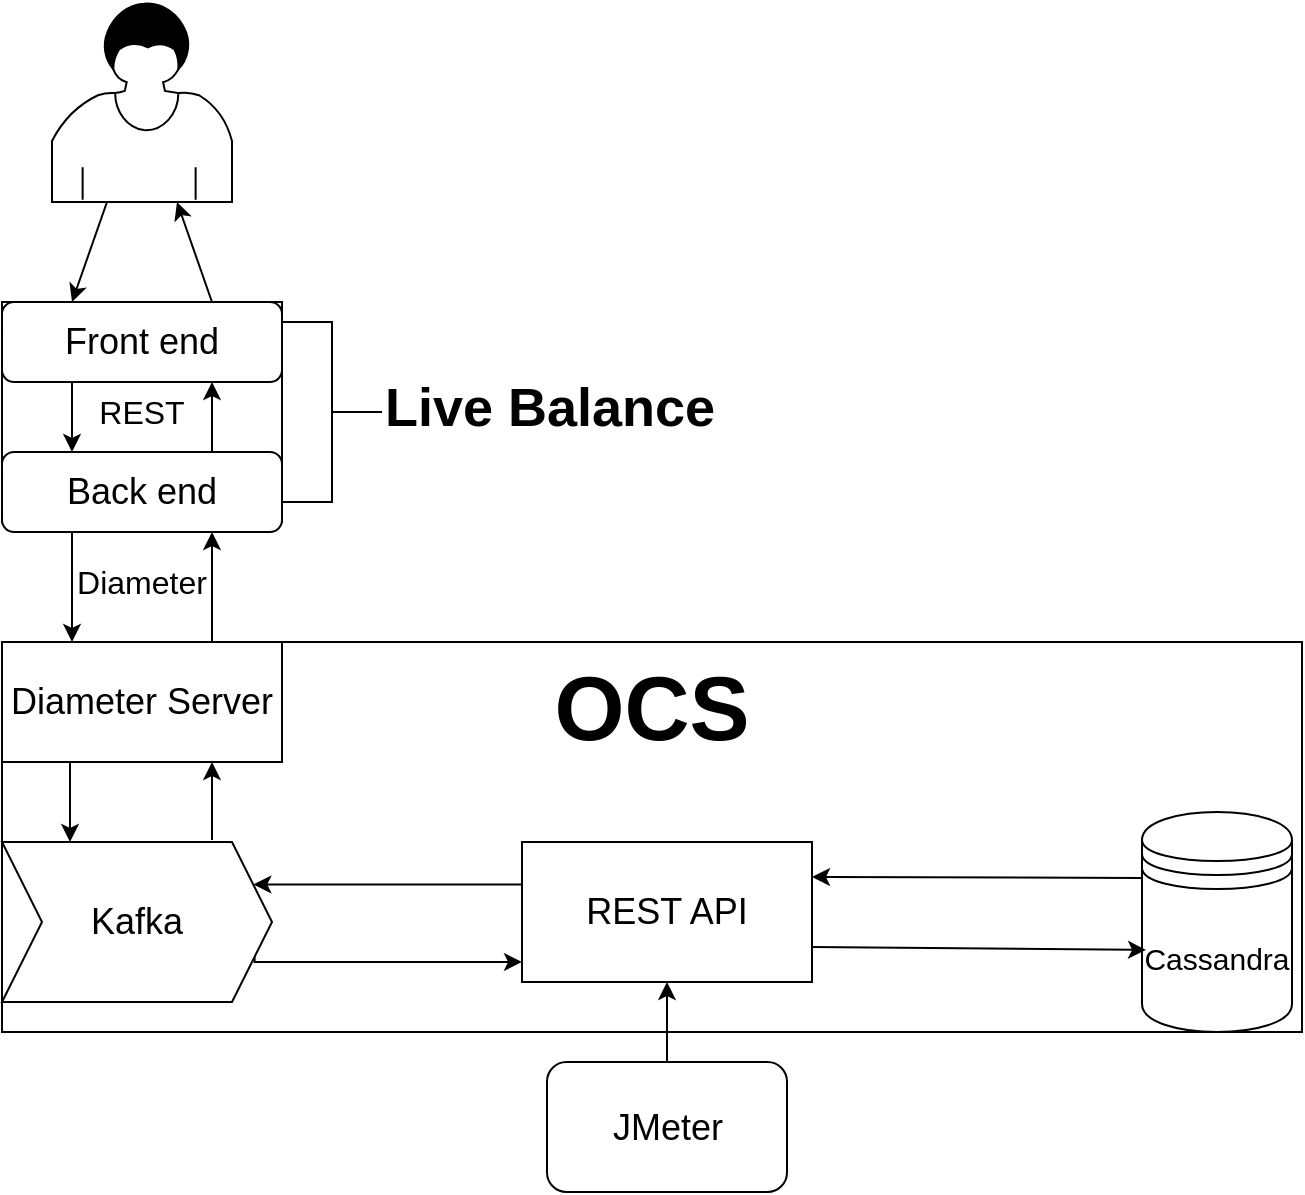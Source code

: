 <mxfile version="10.6.7" type="github"><diagram id="u7iJMjVPcGJ4BrCJ6dj1" name="Page-1"><mxGraphModel dx="840" dy="452" grid="1" gridSize="10" guides="1" tooltips="1" connect="1" arrows="0" fold="1" page="1" pageScale="1" pageWidth="1169" pageHeight="827" math="0" shadow="0"><root><mxCell id="0"/><mxCell id="1" parent="0"/><mxCell id="PprCEjbmCD4lnT4zLNIr-19" value="" style="rounded=0;whiteSpace=wrap;html=1;" parent="1" vertex="1"><mxGeometry x="170" y="210" width="140" height="110" as="geometry"/></mxCell><mxCell id="Fj84QwURegroVKY_96ke-25" value="&lt;div style=&quot;text-align: center&quot;&gt;&lt;b&gt;&lt;font style=&quot;font-size: 45px&quot;&gt;OCS&lt;/font&gt;&lt;/b&gt;&lt;/div&gt;" style="rounded=0;whiteSpace=wrap;html=1;align=center;horizontal=1;verticalAlign=top;labelPosition=center;verticalLabelPosition=middle;" parent="1" vertex="1"><mxGeometry x="170" y="380" width="650" height="195" as="geometry"/></mxCell><mxCell id="Fj84QwURegroVKY_96ke-4" value="" style="shape=mxgraph.bpmn.user_task;html=1;outlineConnect=0;" parent="1" vertex="1"><mxGeometry x="195" y="60" width="90" height="100" as="geometry"/></mxCell><mxCell id="_dnpAlR12HIHX171QPaP-1" style="edgeStyle=orthogonalEdgeStyle;rounded=0;orthogonalLoop=1;jettySize=auto;html=1;exitX=0.25;exitY=1;exitDx=0;exitDy=0;entryX=0.25;entryY=0;entryDx=0;entryDy=0;" parent="1" source="Fj84QwURegroVKY_96ke-5" target="Fj84QwURegroVKY_96ke-8" edge="1"><mxGeometry relative="1" as="geometry"/></mxCell><mxCell id="Fj84QwURegroVKY_96ke-5" value="&lt;font style=&quot;font-size: 18px&quot;&gt;Front end&lt;/font&gt;&lt;br&gt;" style="shape=ext;rounded=1;html=1;whiteSpace=wrap;" parent="1" vertex="1"><mxGeometry x="170" y="210" width="140" height="40" as="geometry"/></mxCell><mxCell id="_dnpAlR12HIHX171QPaP-2" style="edgeStyle=orthogonalEdgeStyle;rounded=0;orthogonalLoop=1;jettySize=auto;html=1;exitX=0.75;exitY=0;exitDx=0;exitDy=0;entryX=0.75;entryY=1;entryDx=0;entryDy=0;" parent="1" source="Fj84QwURegroVKY_96ke-8" target="Fj84QwURegroVKY_96ke-5" edge="1"><mxGeometry relative="1" as="geometry"/></mxCell><mxCell id="PprCEjbmCD4lnT4zLNIr-10" style="edgeStyle=none;rounded=0;orthogonalLoop=1;jettySize=auto;html=1;exitX=0.25;exitY=1;exitDx=0;exitDy=0;entryX=0.25;entryY=0;entryDx=0;entryDy=0;" parent="1" source="Fj84QwURegroVKY_96ke-8" target="Fj84QwURegroVKY_96ke-45" edge="1"><mxGeometry relative="1" as="geometry"/></mxCell><mxCell id="Fj84QwURegroVKY_96ke-8" value="&lt;font style=&quot;font-size: 18px&quot;&gt;Back end&lt;/font&gt;" style="shape=ext;rounded=1;html=1;whiteSpace=wrap;" parent="1" vertex="1"><mxGeometry x="170" y="285" width="140" height="40" as="geometry"/></mxCell><mxCell id="Fj84QwURegroVKY_96ke-22" value="&lt;font style=&quot;font-size: 16px&quot;&gt;Diameter&lt;/font&gt;" style="text;html=1;strokeColor=none;fillColor=none;align=center;verticalAlign=middle;whiteSpace=wrap;rounded=0;" parent="1" vertex="1"><mxGeometry x="180" y="330" width="120" height="40" as="geometry"/></mxCell><mxCell id="u0Ku-R3OlCPonMgqkSdA-3" style="edgeStyle=orthogonalEdgeStyle;rounded=0;jumpSize=0;orthogonalLoop=1;jettySize=auto;html=1;exitX=0.5;exitY=0;exitDx=0;exitDy=0;endArrow=classic;endFill=1;strokeColor=#000000;" edge="1" parent="1" source="Fj84QwURegroVKY_96ke-28" target="Fj84QwURegroVKY_96ke-56"><mxGeometry relative="1" as="geometry"/></mxCell><mxCell id="Fj84QwURegroVKY_96ke-28" value="&lt;font style=&quot;font-size: 18px&quot;&gt;JMeter&lt;/font&gt;" style="shape=ext;rounded=1;html=1;whiteSpace=wrap;" parent="1" vertex="1"><mxGeometry x="442.5" y="590" width="120" height="65" as="geometry"/></mxCell><mxCell id="PprCEjbmCD4lnT4zLNIr-15" style="rounded=0;orthogonalLoop=1;jettySize=auto;html=1;exitX=0;exitY=0.3;exitDx=0;exitDy=0;entryX=1;entryY=0.25;entryDx=0;entryDy=0;" parent="1" source="Fj84QwURegroVKY_96ke-31" target="Fj84QwURegroVKY_96ke-56" edge="1"><mxGeometry relative="1" as="geometry"><mxPoint x="610" y="350" as="targetPoint"/></mxGeometry></mxCell><mxCell id="Fj84QwURegroVKY_96ke-31" value="&lt;font style=&quot;font-size: 15px&quot;&gt;Cassandra&lt;/font&gt;" style="shape=datastore;whiteSpace=wrap;html=1;" parent="1" vertex="1"><mxGeometry x="740" y="465" width="75" height="110" as="geometry"/></mxCell><mxCell id="Fj84QwURegroVKY_96ke-40" value="&lt;font style=&quot;font-size: 16px&quot;&gt;REST&lt;/font&gt;" style="text;html=1;strokeColor=none;fillColor=none;align=center;verticalAlign=middle;whiteSpace=wrap;rounded=0;" parent="1" vertex="1"><mxGeometry x="210" y="250" width="60" height="30" as="geometry"/></mxCell><mxCell id="Fj84QwURegroVKY_96ke-42" value="" style="endArrow=classic;html=1;entryX=0.25;entryY=0;entryDx=0;entryDy=0;" parent="1" source="Fj84QwURegroVKY_96ke-4" target="Fj84QwURegroVKY_96ke-5" edge="1"><mxGeometry width="50" height="50" relative="1" as="geometry"><mxPoint x="90" y="260" as="sourcePoint"/><mxPoint x="197.286" y="200.429" as="targetPoint"/></mxGeometry></mxCell><mxCell id="Fj84QwURegroVKY_96ke-43" value="" style="endArrow=classic;html=1;exitX=0.75;exitY=0;exitDx=0;exitDy=0;" parent="1" source="Fj84QwURegroVKY_96ke-5" target="Fj84QwURegroVKY_96ke-4" edge="1"><mxGeometry width="50" height="50" relative="1" as="geometry"><mxPoint x="263" y="200.429" as="sourcePoint"/><mxPoint x="160" y="150" as="targetPoint"/></mxGeometry></mxCell><mxCell id="PprCEjbmCD4lnT4zLNIr-9" style="edgeStyle=none;rounded=0;orthogonalLoop=1;jettySize=auto;html=1;exitX=0.75;exitY=0;exitDx=0;exitDy=0;entryX=0.75;entryY=1;entryDx=0;entryDy=0;" parent="1" source="Fj84QwURegroVKY_96ke-45" target="Fj84QwURegroVKY_96ke-8" edge="1"><mxGeometry relative="1" as="geometry"/></mxCell><mxCell id="PprCEjbmCD4lnT4zLNIr-17" style="rounded=0;orthogonalLoop=1;jettySize=auto;html=1;entryX=0.25;entryY=0;entryDx=0;entryDy=0;" parent="1" target="7XBdcav2Pfju38QC3JR--2" edge="1"><mxGeometry relative="1" as="geometry"><mxPoint x="204" y="440" as="sourcePoint"/><mxPoint x="205" y="490" as="targetPoint"/><Array as="points"><mxPoint x="204" y="480"/></Array></mxGeometry></mxCell><mxCell id="Fj84QwURegroVKY_96ke-45" value="&lt;font style=&quot;font-size: 18px&quot;&gt;Diameter Server&lt;/font&gt;" style="rounded=0;whiteSpace=wrap;html=1;" parent="1" vertex="1"><mxGeometry x="170" y="380" width="140" height="60" as="geometry"/></mxCell><mxCell id="PprCEjbmCD4lnT4zLNIr-14" style="edgeStyle=orthogonalEdgeStyle;rounded=0;orthogonalLoop=1;jettySize=auto;html=1;exitX=0;exitY=0.25;exitDx=0;exitDy=0;entryX=0.931;entryY=0.265;entryDx=0;entryDy=0;entryPerimeter=0;" parent="1" source="Fj84QwURegroVKY_96ke-56" target="7XBdcav2Pfju38QC3JR--2" edge="1"><mxGeometry relative="1" as="geometry"><Array as="points"><mxPoint x="430" y="501"/></Array></mxGeometry></mxCell><mxCell id="u0Ku-R3OlCPonMgqkSdA-5" style="rounded=0;jumpSize=0;orthogonalLoop=1;jettySize=auto;html=1;exitX=1;exitY=0.75;exitDx=0;exitDy=0;entryX=0.027;entryY=0.627;entryDx=0;entryDy=0;entryPerimeter=0;endArrow=classic;endFill=1;strokeColor=#000000;" edge="1" parent="1" source="Fj84QwURegroVKY_96ke-56" target="Fj84QwURegroVKY_96ke-31"><mxGeometry relative="1" as="geometry"/></mxCell><mxCell id="Fj84QwURegroVKY_96ke-56" value="&lt;font style=&quot;font-size: 18px&quot;&gt;REST API&lt;/font&gt;" style="rounded=0;whiteSpace=wrap;html=1;" parent="1" vertex="1"><mxGeometry x="430" y="480" width="145" height="70" as="geometry"/></mxCell><mxCell id="PprCEjbmCD4lnT4zLNIr-11" style="edgeStyle=none;rounded=0;orthogonalLoop=1;jettySize=auto;html=1;entryX=0.75;entryY=1;entryDx=0;entryDy=0;" parent="1" target="Fj84QwURegroVKY_96ke-45" edge="1"><mxGeometry relative="1" as="geometry"><mxPoint x="275" y="479" as="sourcePoint"/></mxGeometry></mxCell><mxCell id="u0Ku-R3OlCPonMgqkSdA-2" style="rounded=0;orthogonalLoop=1;jettySize=auto;html=1;exitX=1;exitY=0.75;exitDx=0;exitDy=0;entryX=0;entryY=0.857;entryDx=0;entryDy=0;entryPerimeter=0;spacing=0;jumpSize=0;strokeColor=#000000;endArrow=classic;endFill=1;edgeStyle=orthogonalEdgeStyle;" edge="1" parent="1" source="7XBdcav2Pfju38QC3JR--2" target="Fj84QwURegroVKY_96ke-56"><mxGeometry relative="1" as="geometry"><Array as="points"><mxPoint x="296" y="540"/></Array></mxGeometry></mxCell><mxCell id="7XBdcav2Pfju38QC3JR--2" value="&lt;font style=&quot;font-size: 18px&quot;&gt;Kafka&lt;/font&gt;" style="shape=step;perimeter=stepPerimeter;whiteSpace=wrap;html=1;fixedSize=1;" parent="1" vertex="1"><mxGeometry x="170" y="480" width="135" height="80" as="geometry"/></mxCell><mxCell id="PprCEjbmCD4lnT4zLNIr-20" value="&lt;b&gt;&lt;font style=&quot;font-size: 27px&quot;&gt;Live Balance&lt;/font&gt;&lt;/b&gt;" style="text;html=1;strokeColor=none;fillColor=none;align=center;verticalAlign=middle;whiteSpace=wrap;rounded=0;" parent="1" vertex="1"><mxGeometry x="358" y="245" width="172" height="35" as="geometry"/></mxCell><mxCell id="PprCEjbmCD4lnT4zLNIr-21" value="" style="html=1;shape=mxgraph.flowchart.annotation_2;align=left;direction=west;" parent="1" vertex="1"><mxGeometry x="310" y="220" width="50" height="90" as="geometry"/></mxCell></root></mxGraphModel></diagram></mxfile>